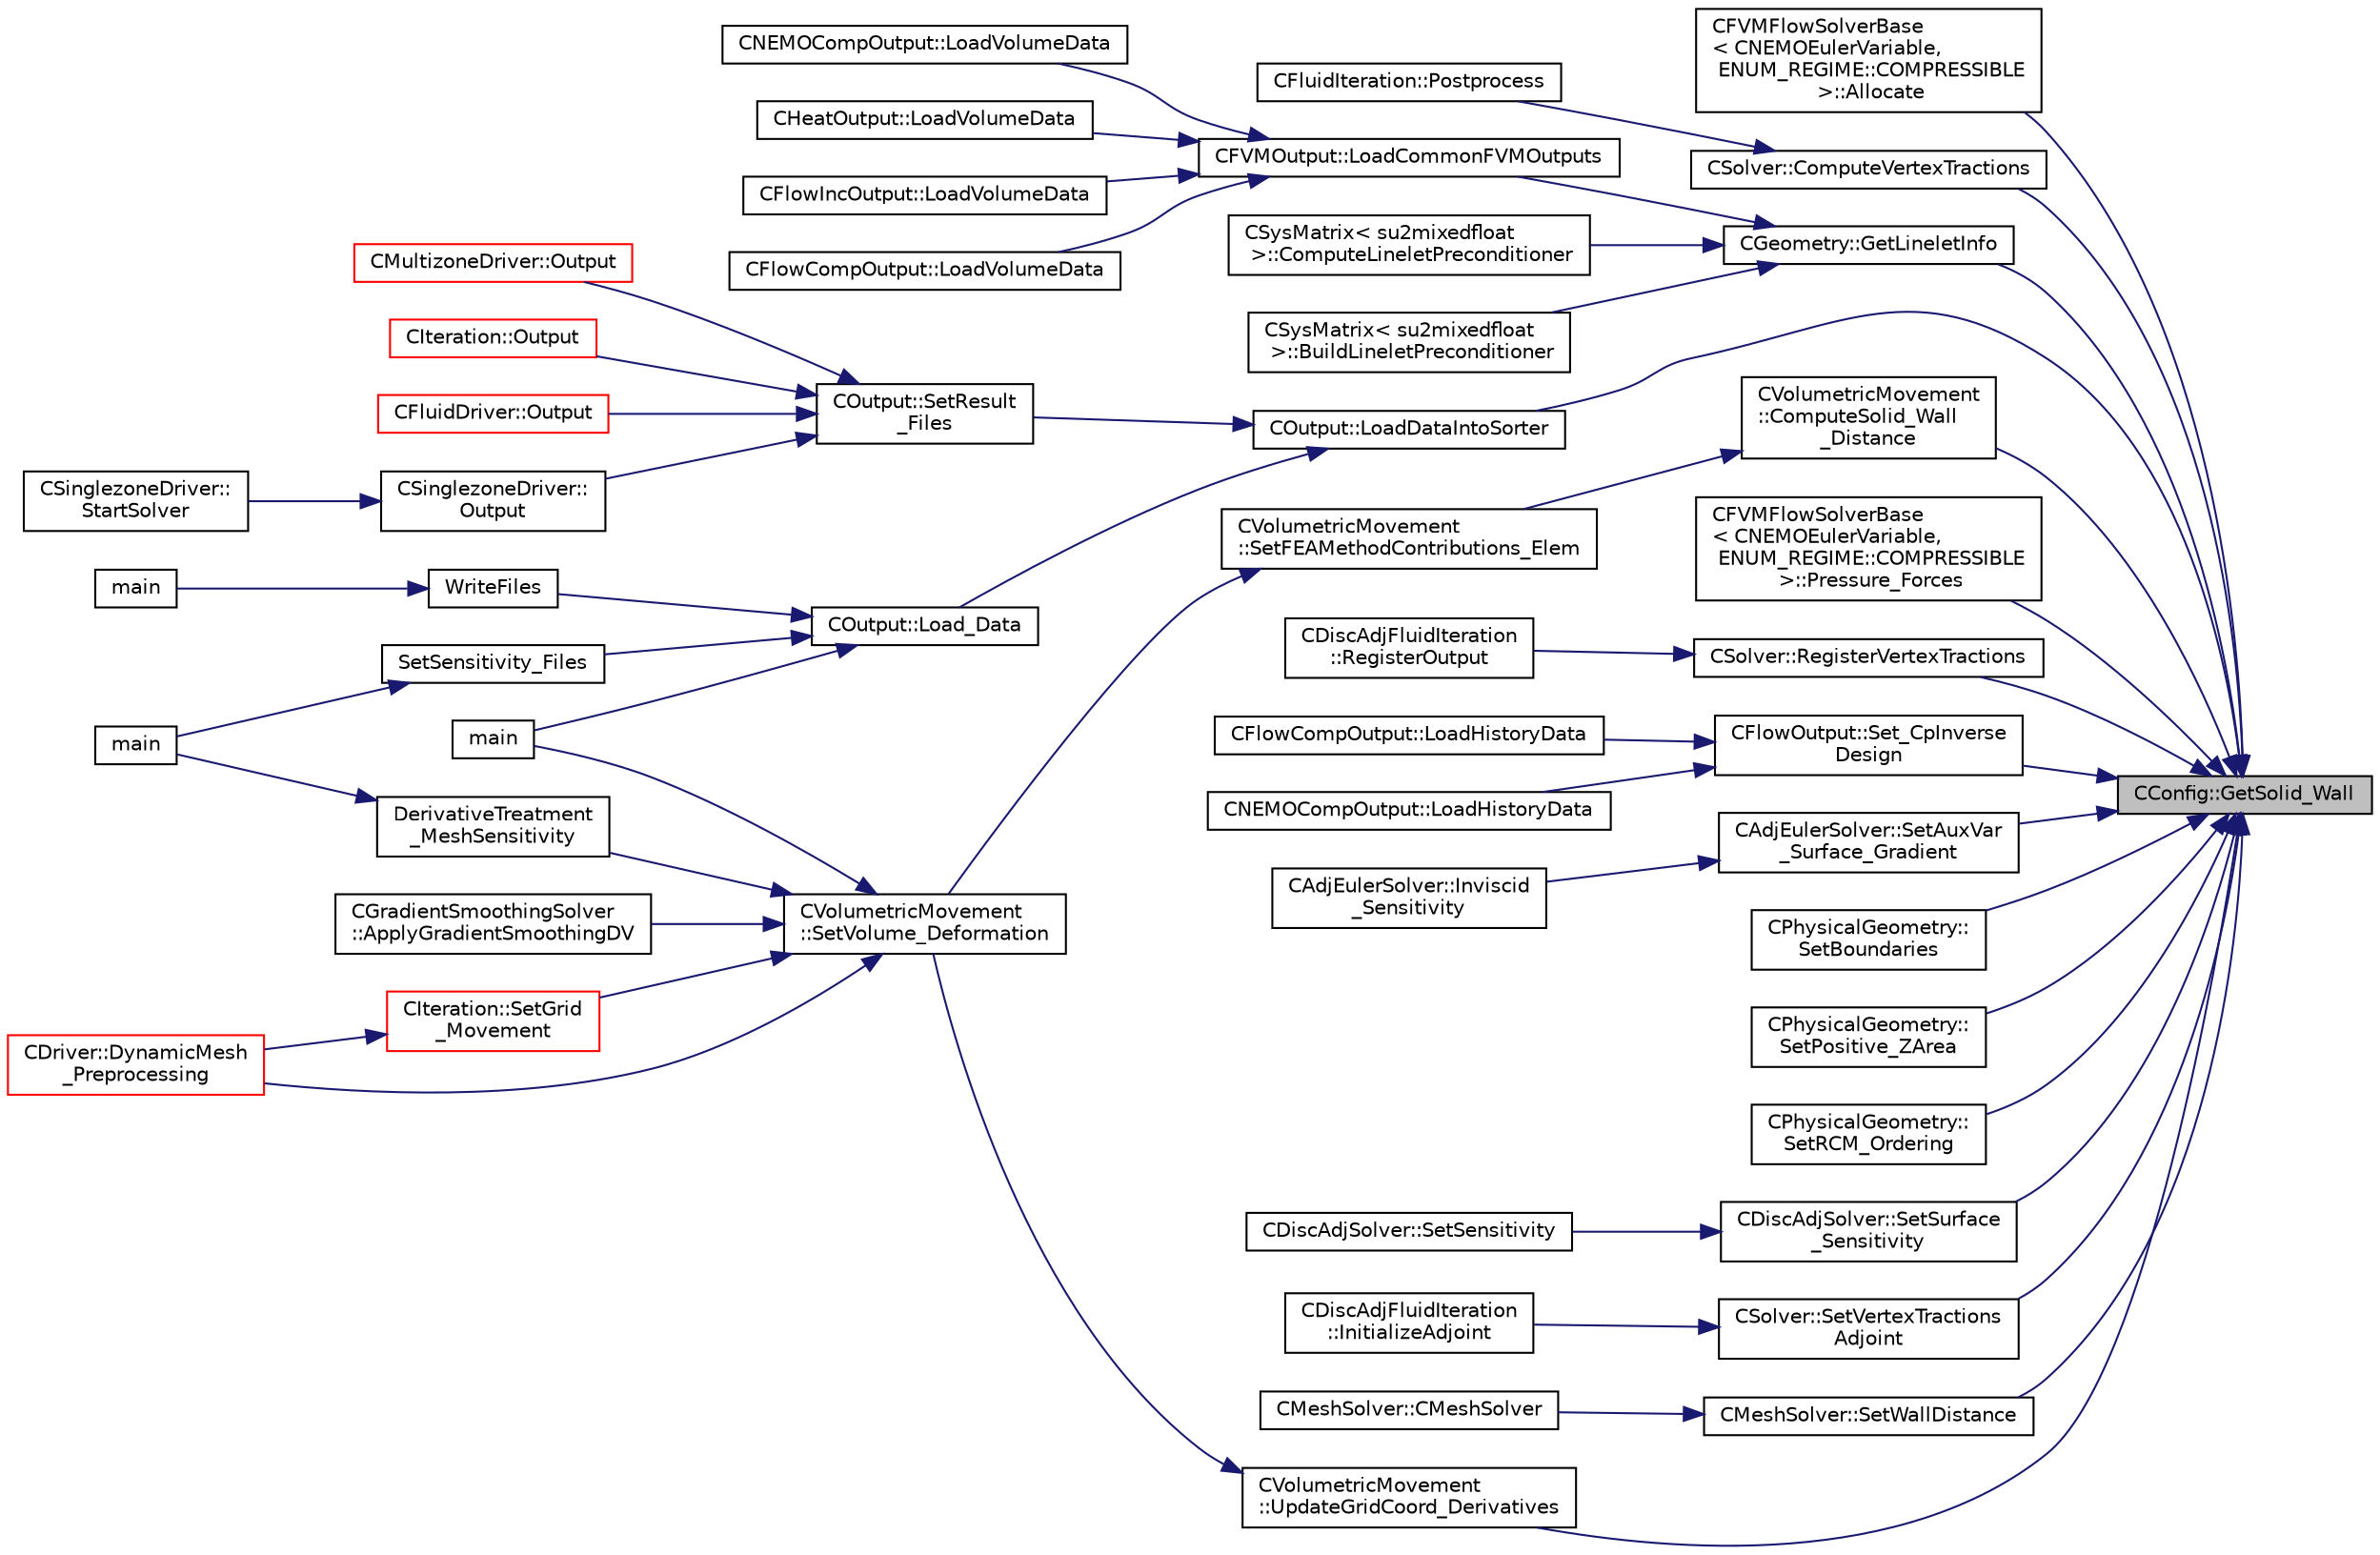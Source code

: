 digraph "CConfig::GetSolid_Wall"
{
 // LATEX_PDF_SIZE
  edge [fontname="Helvetica",fontsize="10",labelfontname="Helvetica",labelfontsize="10"];
  node [fontname="Helvetica",fontsize="10",shape=record];
  rankdir="RL";
  Node1 [label="CConfig::GetSolid_Wall",height=0.2,width=0.4,color="black", fillcolor="grey75", style="filled", fontcolor="black",tooltip="Determines whether a marker with index iMarker is a solid boundary."];
  Node1 -> Node2 [dir="back",color="midnightblue",fontsize="10",style="solid",fontname="Helvetica"];
  Node2 [label="CFVMFlowSolverBase\l\< CNEMOEulerVariable,\l ENUM_REGIME::COMPRESSIBLE\l \>::Allocate",height=0.2,width=0.4,color="black", fillcolor="white", style="filled",URL="$classCFVMFlowSolverBase.html#a9e2d5fb6a392dfffc4e84fc203cf103f",tooltip="Allocate member variables."];
  Node1 -> Node3 [dir="back",color="midnightblue",fontsize="10",style="solid",fontname="Helvetica"];
  Node3 [label="CVolumetricMovement\l::ComputeSolid_Wall\l_Distance",height=0.2,width=0.4,color="black", fillcolor="white", style="filled",URL="$classCVolumetricMovement.html#aff376299cdec4e1f8c0765b64cf04763",tooltip="Compute the minimum distance to the nearest solid surface."];
  Node3 -> Node4 [dir="back",color="midnightblue",fontsize="10",style="solid",fontname="Helvetica"];
  Node4 [label="CVolumetricMovement\l::SetFEAMethodContributions_Elem",height=0.2,width=0.4,color="black", fillcolor="white", style="filled",URL="$classCVolumetricMovement.html#ad26b11c08de25982c8f254d465d244bb",tooltip="Compute the stiffness matrix for grid deformation using spring analogy."];
  Node4 -> Node5 [dir="back",color="midnightblue",fontsize="10",style="solid",fontname="Helvetica"];
  Node5 [label="CVolumetricMovement\l::SetVolume_Deformation",height=0.2,width=0.4,color="black", fillcolor="white", style="filled",URL="$classCVolumetricMovement.html#a96c9dadafe051a2479ef4ec4b51adb04",tooltip="Grid deformation using the spring analogy method."];
  Node5 -> Node6 [dir="back",color="midnightblue",fontsize="10",style="solid",fontname="Helvetica"];
  Node6 [label="CGradientSmoothingSolver\l::ApplyGradientSmoothingDV",height=0.2,width=0.4,color="black", fillcolor="white", style="filled",URL="$classCGradientSmoothingSolver.html#a443fb04934697664cd7defae114e6ef4",tooltip="All steps required for smoothing the whole system on DV level in an iterative way."];
  Node5 -> Node7 [dir="back",color="midnightblue",fontsize="10",style="solid",fontname="Helvetica"];
  Node7 [label="DerivativeTreatment\l_MeshSensitivity",height=0.2,width=0.4,color="black", fillcolor="white", style="filled",URL="$SU2__DOT_8cpp.html#a160a5823e2f9b59992121278680ea5d5",tooltip="Treatment of derivatives with the Sobolev smoothing solver."];
  Node7 -> Node8 [dir="back",color="midnightblue",fontsize="10",style="solid",fontname="Helvetica"];
  Node8 [label="main",height=0.2,width=0.4,color="black", fillcolor="white", style="filled",URL="$SU2__DOT_8cpp.html#a0ddf1224851353fc92bfbff6f499fa97",tooltip=" "];
  Node5 -> Node9 [dir="back",color="midnightblue",fontsize="10",style="solid",fontname="Helvetica"];
  Node9 [label="CDriver::DynamicMesh\l_Preprocessing",height=0.2,width=0.4,color="red", fillcolor="white", style="filled",URL="$classCDriver.html#ab130423a20d43ddd4eb0d9cde51c2708",tooltip="GridMovement_Preprocessing."];
  Node5 -> Node11 [dir="back",color="midnightblue",fontsize="10",style="solid",fontname="Helvetica"];
  Node11 [label="main",height=0.2,width=0.4,color="black", fillcolor="white", style="filled",URL="$SU2__DEF_8cpp.html#a0ddf1224851353fc92bfbff6f499fa97",tooltip=" "];
  Node5 -> Node12 [dir="back",color="midnightblue",fontsize="10",style="solid",fontname="Helvetica"];
  Node12 [label="CIteration::SetGrid\l_Movement",height=0.2,width=0.4,color="red", fillcolor="white", style="filled",URL="$classCIteration.html#a7b36785762f6b0c214569b185b858b6c",tooltip="Updates the positions and grid velocities for dynamic meshes between physical time steps."];
  Node12 -> Node9 [dir="back",color="midnightblue",fontsize="10",style="solid",fontname="Helvetica"];
  Node1 -> Node33 [dir="back",color="midnightblue",fontsize="10",style="solid",fontname="Helvetica"];
  Node33 [label="CSolver::ComputeVertexTractions",height=0.2,width=0.4,color="black", fillcolor="white", style="filled",URL="$classCSolver.html#ad27011984bdd70773ab3cb3dde7d4894",tooltip="Compute the tractions at the vertices."];
  Node33 -> Node34 [dir="back",color="midnightblue",fontsize="10",style="solid",fontname="Helvetica"];
  Node34 [label="CFluidIteration::Postprocess",height=0.2,width=0.4,color="black", fillcolor="white", style="filled",URL="$classCFluidIteration.html#a3f065978d2a1745b812bf4457d34684b",tooltip="Postprocesses the fluid system before heading to another physics system or the next iteration."];
  Node1 -> Node35 [dir="back",color="midnightblue",fontsize="10",style="solid",fontname="Helvetica"];
  Node35 [label="CGeometry::GetLineletInfo",height=0.2,width=0.4,color="black", fillcolor="white", style="filled",URL="$classCGeometry.html#ae1e8531f66b9d9fa0d87eae099130df3",tooltip="Get the linelet definition, this function computes the linelets if that has not been done yet."];
  Node35 -> Node36 [dir="back",color="midnightblue",fontsize="10",style="solid",fontname="Helvetica"];
  Node36 [label="CSysMatrix\< su2mixedfloat\l \>::BuildLineletPreconditioner",height=0.2,width=0.4,color="black", fillcolor="white", style="filled",URL="$classCSysMatrix.html#a256c93191f18011d8fed6816a13811a2",tooltip="Build the Linelet preconditioner."];
  Node35 -> Node37 [dir="back",color="midnightblue",fontsize="10",style="solid",fontname="Helvetica"];
  Node37 [label="CSysMatrix\< su2mixedfloat\l \>::ComputeLineletPreconditioner",height=0.2,width=0.4,color="black", fillcolor="white", style="filled",URL="$classCSysMatrix.html#a0b1aca3806964da984c4fefe61cf2c64",tooltip="Multiply CSysVector by the preconditioner."];
  Node35 -> Node38 [dir="back",color="midnightblue",fontsize="10",style="solid",fontname="Helvetica"];
  Node38 [label="CFVMOutput::LoadCommonFVMOutputs",height=0.2,width=0.4,color="black", fillcolor="white", style="filled",URL="$classCFVMOutput.html#a5375edccdb847e5e4b03dc742c9c4d9e",tooltip="Load common FVM outputs."];
  Node38 -> Node39 [dir="back",color="midnightblue",fontsize="10",style="solid",fontname="Helvetica"];
  Node39 [label="CFlowCompOutput::LoadVolumeData",height=0.2,width=0.4,color="black", fillcolor="white", style="filled",URL="$classCFlowCompOutput.html#a4dbb2657e6ea72800af13ddf08789276",tooltip="Set the values of the volume output fields for a point."];
  Node38 -> Node40 [dir="back",color="midnightblue",fontsize="10",style="solid",fontname="Helvetica"];
  Node40 [label="CNEMOCompOutput::LoadVolumeData",height=0.2,width=0.4,color="black", fillcolor="white", style="filled",URL="$classCNEMOCompOutput.html#a89eba9a2ef60d470409b605e9a06140b",tooltip="Set the values of the volume output fields for a point."];
  Node38 -> Node41 [dir="back",color="midnightblue",fontsize="10",style="solid",fontname="Helvetica"];
  Node41 [label="CHeatOutput::LoadVolumeData",height=0.2,width=0.4,color="black", fillcolor="white", style="filled",URL="$classCHeatOutput.html#af768a80cffb052341a2168db77bca7f7",tooltip="Set the values of the volume output fields for a point."];
  Node38 -> Node42 [dir="back",color="midnightblue",fontsize="10",style="solid",fontname="Helvetica"];
  Node42 [label="CFlowIncOutput::LoadVolumeData",height=0.2,width=0.4,color="black", fillcolor="white", style="filled",URL="$classCFlowIncOutput.html#a72e2584bbcbcf7e3a94dae5344953f08",tooltip="Set the values of the volume output fields for a point."];
  Node1 -> Node43 [dir="back",color="midnightblue",fontsize="10",style="solid",fontname="Helvetica"];
  Node43 [label="COutput::LoadDataIntoSorter",height=0.2,width=0.4,color="black", fillcolor="white", style="filled",URL="$classCOutput.html#ac54efb9d794c522e1bef6cb4ed0d5b9f",tooltip="Load up the values of the requested volume fields into ::Local_Data array."];
  Node43 -> Node44 [dir="back",color="midnightblue",fontsize="10",style="solid",fontname="Helvetica"];
  Node44 [label="COutput::Load_Data",height=0.2,width=0.4,color="black", fillcolor="white", style="filled",URL="$classCOutput.html#a0f77a2ee7a1c28591fd733bbe95951e7",tooltip="Load the data from the solvers into the data sorters and sort it for the linear partitioning."];
  Node44 -> Node11 [dir="back",color="midnightblue",fontsize="10",style="solid",fontname="Helvetica"];
  Node44 -> Node45 [dir="back",color="midnightblue",fontsize="10",style="solid",fontname="Helvetica"];
  Node45 [label="SetSensitivity_Files",height=0.2,width=0.4,color="black", fillcolor="white", style="filled",URL="$SU2__DOT_8cpp.html#a63d4fd49ad25f4916709545fb847948c",tooltip="Write the sensitivity (including mesh sensitivity) computed with the discrete adjoint method on the s..."];
  Node45 -> Node8 [dir="back",color="midnightblue",fontsize="10",style="solid",fontname="Helvetica"];
  Node44 -> Node46 [dir="back",color="midnightblue",fontsize="10",style="solid",fontname="Helvetica"];
  Node46 [label="WriteFiles",height=0.2,width=0.4,color="black", fillcolor="white", style="filled",URL="$SU2__SOL_8cpp.html#a43305e0af849b318ce139ccf6a164626",tooltip=" "];
  Node46 -> Node47 [dir="back",color="midnightblue",fontsize="10",style="solid",fontname="Helvetica"];
  Node47 [label="main",height=0.2,width=0.4,color="black", fillcolor="white", style="filled",URL="$SU2__SOL_8cpp.html#a0ddf1224851353fc92bfbff6f499fa97",tooltip=" "];
  Node43 -> Node48 [dir="back",color="midnightblue",fontsize="10",style="solid",fontname="Helvetica"];
  Node48 [label="COutput::SetResult\l_Files",height=0.2,width=0.4,color="black", fillcolor="white", style="filled",URL="$classCOutput.html#a8cae0e94e8769f55d5865df600acbc2f",tooltip="Loop through all requested output files and write the volume output data."];
  Node48 -> Node49 [dir="back",color="midnightblue",fontsize="10",style="solid",fontname="Helvetica"];
  Node49 [label="CSinglezoneDriver::\lOutput",height=0.2,width=0.4,color="black", fillcolor="white", style="filled",URL="$classCSinglezoneDriver.html#a99b702e93a12b46a3d851cf1d970c6d5",tooltip="Output the solution in solution file."];
  Node49 -> Node15 [dir="back",color="midnightblue",fontsize="10",style="solid",fontname="Helvetica"];
  Node15 [label="CSinglezoneDriver::\lStartSolver",height=0.2,width=0.4,color="black", fillcolor="white", style="filled",URL="$classCSinglezoneDriver.html#ac98c6acfe034381fb3b77c6753c4d734",tooltip="[Overload] Launch the computation for single-zone problems."];
  Node48 -> Node50 [dir="back",color="midnightblue",fontsize="10",style="solid",fontname="Helvetica"];
  Node50 [label="CMultizoneDriver::Output",height=0.2,width=0.4,color="red", fillcolor="white", style="filled",URL="$classCMultizoneDriver.html#ad9b12dc5194755d1a06023898b056bcb",tooltip="Output the solution in solution file."];
  Node48 -> Node51 [dir="back",color="midnightblue",fontsize="10",style="solid",fontname="Helvetica"];
  Node51 [label="CIteration::Output",height=0.2,width=0.4,color="red", fillcolor="white", style="filled",URL="$classCIteration.html#a81703988a52c42fd644506cd2009c8e1",tooltip="A virtual member."];
  Node48 -> Node54 [dir="back",color="midnightblue",fontsize="10",style="solid",fontname="Helvetica"];
  Node54 [label="CFluidDriver::Output",height=0.2,width=0.4,color="red", fillcolor="white", style="filled",URL="$classCFluidDriver.html#ad2575e36367e41622f339bc2f07b64e3",tooltip="Output the solution in solution file."];
  Node1 -> Node55 [dir="back",color="midnightblue",fontsize="10",style="solid",fontname="Helvetica"];
  Node55 [label="CFVMFlowSolverBase\l\< CNEMOEulerVariable,\l ENUM_REGIME::COMPRESSIBLE\l \>::Pressure_Forces",height=0.2,width=0.4,color="black", fillcolor="white", style="filled",URL="$classCFVMFlowSolverBase.html#a197fdf8620c3f2b3723c04b213cea284",tooltip="Compute the pressure forces and all the adimensional coefficients."];
  Node1 -> Node56 [dir="back",color="midnightblue",fontsize="10",style="solid",fontname="Helvetica"];
  Node56 [label="CSolver::RegisterVertexTractions",height=0.2,width=0.4,color="black", fillcolor="white", style="filled",URL="$classCSolver.html#a8593414a992400f2b370c33f4f2b14b3",tooltip="Register the vertex tractions as output."];
  Node56 -> Node57 [dir="back",color="midnightblue",fontsize="10",style="solid",fontname="Helvetica"];
  Node57 [label="CDiscAdjFluidIteration\l::RegisterOutput",height=0.2,width=0.4,color="black", fillcolor="white", style="filled",URL="$classCDiscAdjFluidIteration.html#a27a7d62bf4bcf13add260bf93825db49",tooltip="Initializes the adjoints of the output variables of the fluid iteration."];
  Node1 -> Node58 [dir="back",color="midnightblue",fontsize="10",style="solid",fontname="Helvetica"];
  Node58 [label="CFlowOutput::Set_CpInverse\lDesign",height=0.2,width=0.4,color="black", fillcolor="white", style="filled",URL="$classCFlowOutput.html#aef6c752be4957117ad0b9610d3e210bd",tooltip="Set CP inverse design output field values (and also into the solver)."];
  Node58 -> Node59 [dir="back",color="midnightblue",fontsize="10",style="solid",fontname="Helvetica"];
  Node59 [label="CFlowCompOutput::LoadHistoryData",height=0.2,width=0.4,color="black", fillcolor="white", style="filled",URL="$classCFlowCompOutput.html#a393cb19a691990ee6e88f844eccc79ed",tooltip="Load the history output field values."];
  Node58 -> Node60 [dir="back",color="midnightblue",fontsize="10",style="solid",fontname="Helvetica"];
  Node60 [label="CNEMOCompOutput::LoadHistoryData",height=0.2,width=0.4,color="black", fillcolor="white", style="filled",URL="$classCNEMOCompOutput.html#a7a9f1a32fe55e6a967a27eb38408ec99",tooltip="Load the history output field values."];
  Node1 -> Node61 [dir="back",color="midnightblue",fontsize="10",style="solid",fontname="Helvetica"];
  Node61 [label="CAdjEulerSolver::SetAuxVar\l_Surface_Gradient",height=0.2,width=0.4,color="black", fillcolor="white", style="filled",URL="$classCAdjEulerSolver.html#a0185a93d1d824f8fdb5b3a1a459078da",tooltip="Compute the Least Squares gradient of an auxiliar variable on the profile surface."];
  Node61 -> Node62 [dir="back",color="midnightblue",fontsize="10",style="solid",fontname="Helvetica"];
  Node62 [label="CAdjEulerSolver::Inviscid\l_Sensitivity",height=0.2,width=0.4,color="black", fillcolor="white", style="filled",URL="$classCAdjEulerSolver.html#aa87a2220c946b47cb35c395c035f96e5",tooltip="Compute the inviscid sensitivity of the functional."];
  Node1 -> Node63 [dir="back",color="midnightblue",fontsize="10",style="solid",fontname="Helvetica"];
  Node63 [label="CPhysicalGeometry::\lSetBoundaries",height=0.2,width=0.4,color="black", fillcolor="white", style="filled",URL="$classCPhysicalGeometry.html#a1932ad72c420cb68fc9e0c13ae77d695",tooltip="Set the send receive boundaries of the grid."];
  Node1 -> Node64 [dir="back",color="midnightblue",fontsize="10",style="solid",fontname="Helvetica"];
  Node64 [label="CPhysicalGeometry::\lSetPositive_ZArea",height=0.2,width=0.4,color="black", fillcolor="white", style="filled",URL="$classCPhysicalGeometry.html#a9c3acdee10579102b039ffe93498cc2b",tooltip="Compute surface area (positive z-direction) for force coefficient non-dimensionalization."];
  Node1 -> Node65 [dir="back",color="midnightblue",fontsize="10",style="solid",fontname="Helvetica"];
  Node65 [label="CPhysicalGeometry::\lSetRCM_Ordering",height=0.2,width=0.4,color="black", fillcolor="white", style="filled",URL="$classCPhysicalGeometry.html#a15b82329219f6927e581bb6c70edbc5a",tooltip="Set a renumbering using a Reverse Cuthill-McKee Algorithm."];
  Node1 -> Node66 [dir="back",color="midnightblue",fontsize="10",style="solid",fontname="Helvetica"];
  Node66 [label="CDiscAdjSolver::SetSurface\l_Sensitivity",height=0.2,width=0.4,color="black", fillcolor="white", style="filled",URL="$classCDiscAdjSolver.html#acc8c82825b69e6ba8f538f01a5070489",tooltip="Set the surface sensitivity."];
  Node66 -> Node67 [dir="back",color="midnightblue",fontsize="10",style="solid",fontname="Helvetica"];
  Node67 [label="CDiscAdjSolver::SetSensitivity",height=0.2,width=0.4,color="black", fillcolor="white", style="filled",URL="$classCDiscAdjSolver.html#a21a12c16fae44dfa916e27cf3a938b31",tooltip="Extract and set the geometrical sensitivity."];
  Node1 -> Node68 [dir="back",color="midnightblue",fontsize="10",style="solid",fontname="Helvetica"];
  Node68 [label="CSolver::SetVertexTractions\lAdjoint",height=0.2,width=0.4,color="black", fillcolor="white", style="filled",URL="$classCSolver.html#a8fd7cfcd582fcffa4a808d3c9d68cf83",tooltip="Set the adjoints of the vertex tractions to the AD structure."];
  Node68 -> Node69 [dir="back",color="midnightblue",fontsize="10",style="solid",fontname="Helvetica"];
  Node69 [label="CDiscAdjFluidIteration\l::InitializeAdjoint",height=0.2,width=0.4,color="black", fillcolor="white", style="filled",URL="$classCDiscAdjFluidIteration.html#abdfbd9b57a5fec181a1a630618c3274a",tooltip="Registers all input variables of the fluid iteration."];
  Node1 -> Node70 [dir="back",color="midnightblue",fontsize="10",style="solid",fontname="Helvetica"];
  Node70 [label="CMeshSolver::SetWallDistance",height=0.2,width=0.4,color="black", fillcolor="white", style="filled",URL="$classCMeshSolver.html#a36e40967d3d79bd46eb90d85aefc3364",tooltip="Compute the min and max volume of the elements in the domain."];
  Node70 -> Node71 [dir="back",color="midnightblue",fontsize="10",style="solid",fontname="Helvetica"];
  Node71 [label="CMeshSolver::CMeshSolver",height=0.2,width=0.4,color="black", fillcolor="white", style="filled",URL="$classCMeshSolver.html#a728930536c48c01f17b91808115fdb91",tooltip="Constructor of the class."];
  Node1 -> Node72 [dir="back",color="midnightblue",fontsize="10",style="solid",fontname="Helvetica"];
  Node72 [label="CVolumetricMovement\l::UpdateGridCoord_Derivatives",height=0.2,width=0.4,color="black", fillcolor="white", style="filled",URL="$classCVolumetricMovement.html#a03392b57e29ad61962606cc8133b5498",tooltip="Update the derivatives of the coordinates after the grid movement."];
  Node72 -> Node5 [dir="back",color="midnightblue",fontsize="10",style="solid",fontname="Helvetica"];
}
